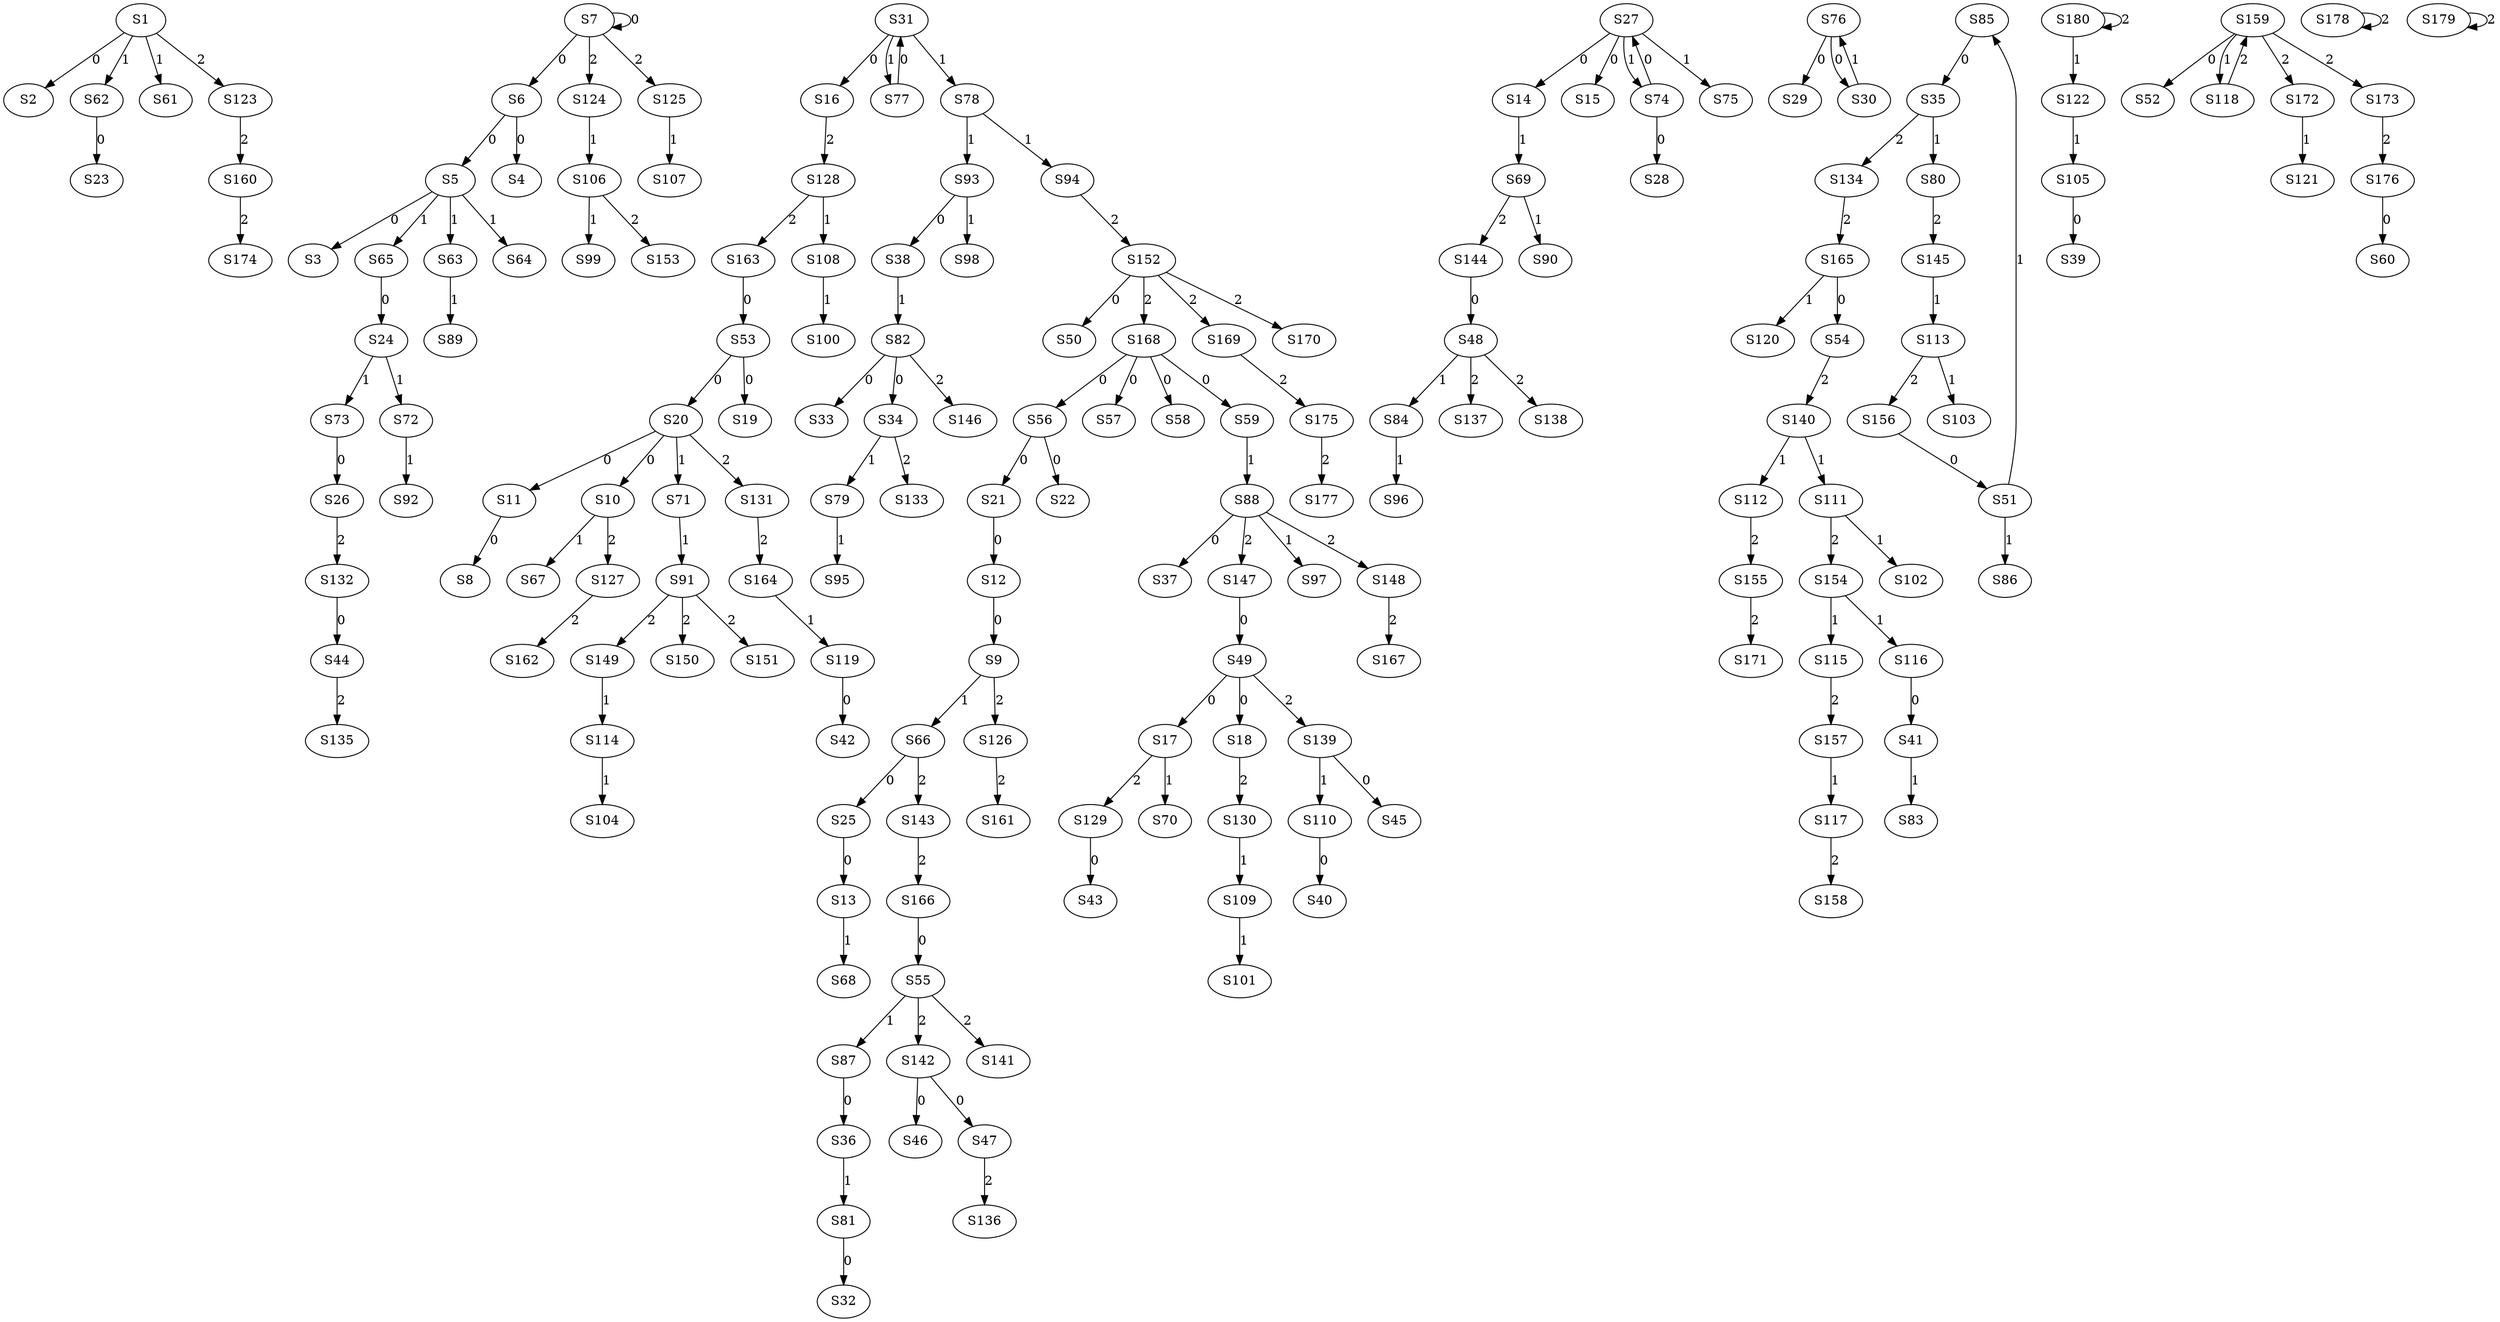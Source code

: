 strict digraph {
	S1 -> S2 [ label = 0 ];
	S5 -> S3 [ label = 0 ];
	S6 -> S4 [ label = 0 ];
	S6 -> S5 [ label = 0 ];
	S7 -> S6 [ label = 0 ];
	S7 -> S7 [ label = 0 ];
	S11 -> S8 [ label = 0 ];
	S12 -> S9 [ label = 0 ];
	S20 -> S10 [ label = 0 ];
	S20 -> S11 [ label = 0 ];
	S21 -> S12 [ label = 0 ];
	S25 -> S13 [ label = 0 ];
	S27 -> S14 [ label = 0 ];
	S27 -> S15 [ label = 0 ];
	S31 -> S16 [ label = 0 ];
	S49 -> S17 [ label = 0 ];
	S49 -> S18 [ label = 0 ];
	S53 -> S19 [ label = 0 ];
	S53 -> S20 [ label = 0 ];
	S56 -> S21 [ label = 0 ];
	S56 -> S22 [ label = 0 ];
	S62 -> S23 [ label = 0 ];
	S65 -> S24 [ label = 0 ];
	S66 -> S25 [ label = 0 ];
	S73 -> S26 [ label = 0 ];
	S74 -> S27 [ label = 0 ];
	S74 -> S28 [ label = 0 ];
	S76 -> S29 [ label = 0 ];
	S76 -> S30 [ label = 0 ];
	S77 -> S31 [ label = 0 ];
	S81 -> S32 [ label = 0 ];
	S82 -> S33 [ label = 0 ];
	S82 -> S34 [ label = 0 ];
	S85 -> S35 [ label = 0 ];
	S87 -> S36 [ label = 0 ];
	S88 -> S37 [ label = 0 ];
	S93 -> S38 [ label = 0 ];
	S105 -> S39 [ label = 0 ];
	S110 -> S40 [ label = 0 ];
	S116 -> S41 [ label = 0 ];
	S119 -> S42 [ label = 0 ];
	S129 -> S43 [ label = 0 ];
	S132 -> S44 [ label = 0 ];
	S139 -> S45 [ label = 0 ];
	S142 -> S46 [ label = 0 ];
	S142 -> S47 [ label = 0 ];
	S144 -> S48 [ label = 0 ];
	S147 -> S49 [ label = 0 ];
	S152 -> S50 [ label = 0 ];
	S156 -> S51 [ label = 0 ];
	S159 -> S52 [ label = 0 ];
	S163 -> S53 [ label = 0 ];
	S165 -> S54 [ label = 0 ];
	S166 -> S55 [ label = 0 ];
	S168 -> S56 [ label = 0 ];
	S168 -> S57 [ label = 0 ];
	S168 -> S58 [ label = 0 ];
	S168 -> S59 [ label = 0 ];
	S176 -> S60 [ label = 0 ];
	S1 -> S61 [ label = 1 ];
	S1 -> S62 [ label = 1 ];
	S5 -> S63 [ label = 1 ];
	S5 -> S64 [ label = 1 ];
	S5 -> S65 [ label = 1 ];
	S9 -> S66 [ label = 1 ];
	S10 -> S67 [ label = 1 ];
	S13 -> S68 [ label = 1 ];
	S14 -> S69 [ label = 1 ];
	S17 -> S70 [ label = 1 ];
	S20 -> S71 [ label = 1 ];
	S24 -> S72 [ label = 1 ];
	S24 -> S73 [ label = 1 ];
	S27 -> S74 [ label = 1 ];
	S27 -> S75 [ label = 1 ];
	S30 -> S76 [ label = 1 ];
	S31 -> S77 [ label = 1 ];
	S31 -> S78 [ label = 1 ];
	S34 -> S79 [ label = 1 ];
	S35 -> S80 [ label = 1 ];
	S36 -> S81 [ label = 1 ];
	S38 -> S82 [ label = 1 ];
	S41 -> S83 [ label = 1 ];
	S48 -> S84 [ label = 1 ];
	S51 -> S85 [ label = 1 ];
	S51 -> S86 [ label = 1 ];
	S55 -> S87 [ label = 1 ];
	S59 -> S88 [ label = 1 ];
	S63 -> S89 [ label = 1 ];
	S69 -> S90 [ label = 1 ];
	S71 -> S91 [ label = 1 ];
	S72 -> S92 [ label = 1 ];
	S78 -> S93 [ label = 1 ];
	S78 -> S94 [ label = 1 ];
	S79 -> S95 [ label = 1 ];
	S84 -> S96 [ label = 1 ];
	S88 -> S97 [ label = 1 ];
	S93 -> S98 [ label = 1 ];
	S106 -> S99 [ label = 1 ];
	S108 -> S100 [ label = 1 ];
	S109 -> S101 [ label = 1 ];
	S111 -> S102 [ label = 1 ];
	S113 -> S103 [ label = 1 ];
	S114 -> S104 [ label = 1 ];
	S122 -> S105 [ label = 1 ];
	S124 -> S106 [ label = 1 ];
	S125 -> S107 [ label = 1 ];
	S128 -> S108 [ label = 1 ];
	S130 -> S109 [ label = 1 ];
	S139 -> S110 [ label = 1 ];
	S140 -> S111 [ label = 1 ];
	S140 -> S112 [ label = 1 ];
	S145 -> S113 [ label = 1 ];
	S149 -> S114 [ label = 1 ];
	S154 -> S115 [ label = 1 ];
	S154 -> S116 [ label = 1 ];
	S157 -> S117 [ label = 1 ];
	S159 -> S118 [ label = 1 ];
	S164 -> S119 [ label = 1 ];
	S165 -> S120 [ label = 1 ];
	S172 -> S121 [ label = 1 ];
	S180 -> S122 [ label = 1 ];
	S1 -> S123 [ label = 2 ];
	S7 -> S124 [ label = 2 ];
	S7 -> S125 [ label = 2 ];
	S9 -> S126 [ label = 2 ];
	S10 -> S127 [ label = 2 ];
	S16 -> S128 [ label = 2 ];
	S17 -> S129 [ label = 2 ];
	S18 -> S130 [ label = 2 ];
	S20 -> S131 [ label = 2 ];
	S26 -> S132 [ label = 2 ];
	S34 -> S133 [ label = 2 ];
	S35 -> S134 [ label = 2 ];
	S44 -> S135 [ label = 2 ];
	S47 -> S136 [ label = 2 ];
	S48 -> S137 [ label = 2 ];
	S48 -> S138 [ label = 2 ];
	S49 -> S139 [ label = 2 ];
	S54 -> S140 [ label = 2 ];
	S55 -> S141 [ label = 2 ];
	S55 -> S142 [ label = 2 ];
	S66 -> S143 [ label = 2 ];
	S69 -> S144 [ label = 2 ];
	S80 -> S145 [ label = 2 ];
	S82 -> S146 [ label = 2 ];
	S88 -> S147 [ label = 2 ];
	S88 -> S148 [ label = 2 ];
	S91 -> S149 [ label = 2 ];
	S91 -> S150 [ label = 2 ];
	S91 -> S151 [ label = 2 ];
	S94 -> S152 [ label = 2 ];
	S106 -> S153 [ label = 2 ];
	S111 -> S154 [ label = 2 ];
	S112 -> S155 [ label = 2 ];
	S113 -> S156 [ label = 2 ];
	S115 -> S157 [ label = 2 ];
	S117 -> S158 [ label = 2 ];
	S118 -> S159 [ label = 2 ];
	S123 -> S160 [ label = 2 ];
	S126 -> S161 [ label = 2 ];
	S127 -> S162 [ label = 2 ];
	S128 -> S163 [ label = 2 ];
	S131 -> S164 [ label = 2 ];
	S134 -> S165 [ label = 2 ];
	S143 -> S166 [ label = 2 ];
	S148 -> S167 [ label = 2 ];
	S152 -> S168 [ label = 2 ];
	S152 -> S169 [ label = 2 ];
	S152 -> S170 [ label = 2 ];
	S155 -> S171 [ label = 2 ];
	S159 -> S172 [ label = 2 ];
	S159 -> S173 [ label = 2 ];
	S160 -> S174 [ label = 2 ];
	S169 -> S175 [ label = 2 ];
	S173 -> S176 [ label = 2 ];
	S175 -> S177 [ label = 2 ];
	S178 -> S178 [ label = 2 ];
	S179 -> S179 [ label = 2 ];
	S180 -> S180 [ label = 2 ];
}